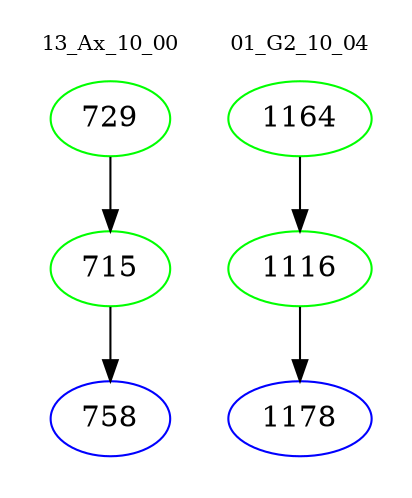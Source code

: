 digraph{
subgraph cluster_0 {
color = white
label = "13_Ax_10_00";
fontsize=10;
T0_729 [label="729", color="green"]
T0_729 -> T0_715 [color="black"]
T0_715 [label="715", color="green"]
T0_715 -> T0_758 [color="black"]
T0_758 [label="758", color="blue"]
}
subgraph cluster_1 {
color = white
label = "01_G2_10_04";
fontsize=10;
T1_1164 [label="1164", color="green"]
T1_1164 -> T1_1116 [color="black"]
T1_1116 [label="1116", color="green"]
T1_1116 -> T1_1178 [color="black"]
T1_1178 [label="1178", color="blue"]
}
}
